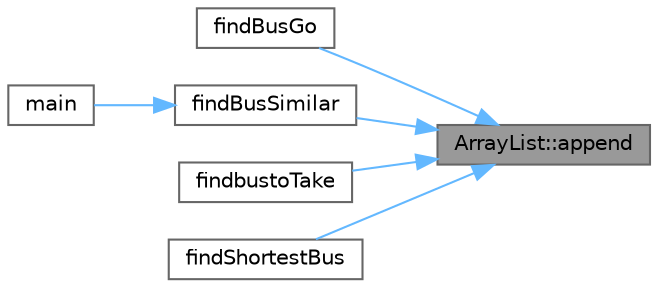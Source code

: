 digraph "ArrayList::append"
{
 // LATEX_PDF_SIZE
  bgcolor="transparent";
  edge [fontname=Helvetica,fontsize=10,labelfontname=Helvetica,labelfontsize=10];
  node [fontname=Helvetica,fontsize=10,shape=box,height=0.2,width=0.4];
  rankdir="RL";
  Node1 [id="Node000001",label="ArrayList::append",height=0.2,width=0.4,color="gray40", fillcolor="grey60", style="filled", fontcolor="black",tooltip=" "];
  Node1 -> Node2 [id="edge11_Node000001_Node000002",dir="back",color="steelblue1",style="solid",tooltip=" "];
  Node2 [id="Node000002",label="findBusGo",height=0.2,width=0.4,color="grey40", fillcolor="white", style="filled",URL="$brain_8cpp.html#a29b369f1fea7a4921c4248610e67935b",tooltip=" "];
  Node1 -> Node3 [id="edge12_Node000001_Node000003",dir="back",color="steelblue1",style="solid",tooltip=" "];
  Node3 [id="Node000003",label="findBusSimilar",height=0.2,width=0.4,color="grey40", fillcolor="white", style="filled",URL="$brain_8cpp.html#a4a8de83f900529830fe73b019e7a0633",tooltip=" "];
  Node3 -> Node4 [id="edge13_Node000003_Node000004",dir="back",color="steelblue1",style="solid",tooltip=" "];
  Node4 [id="Node000004",label="main",height=0.2,width=0.4,color="grey40", fillcolor="white", style="filled",URL="$brain_8cpp.html#ae66f6b31b5ad750f1fe042a706a4e3d4",tooltip=" "];
  Node1 -> Node5 [id="edge14_Node000001_Node000005",dir="back",color="steelblue1",style="solid",tooltip=" "];
  Node5 [id="Node000005",label="findbustoTake",height=0.2,width=0.4,color="grey40", fillcolor="white", style="filled",URL="$brain_8cpp.html#a843260ff92ac53db80f16e606e63840b",tooltip=" "];
  Node1 -> Node6 [id="edge15_Node000001_Node000006",dir="back",color="steelblue1",style="solid",tooltip=" "];
  Node6 [id="Node000006",label="findShortestBus",height=0.2,width=0.4,color="grey40", fillcolor="white", style="filled",URL="$brain_8cpp.html#a95d1dbab111395e55c015259450d66ab",tooltip=" "];
}
